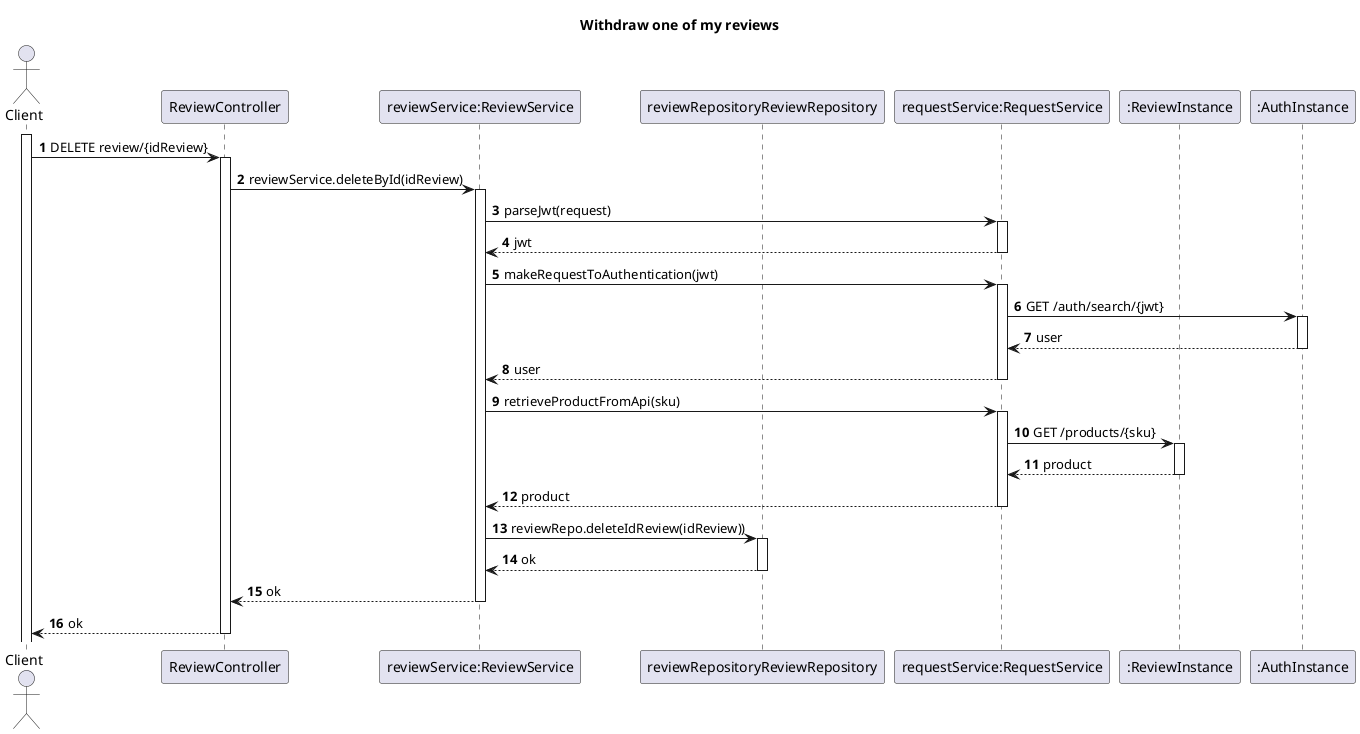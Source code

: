 @startuml
'https://plantuml.com/sequence-diagram

title Withdraw one of my reviews
autoactivate on
autonumber

actor "Client" as User
participant "ReviewController" as Ctrl
participant "reviewService:ReviewService" as service
participant "reviewRepositoryReviewRepository" as repo
participant "requestService:RequestService" as request
participant ":ReviewInstance" as instance
participant ":AuthInstance" as instanceAuth




activate User
User -> Ctrl : DELETE review/{idReview}
Ctrl -> service : reviewService.deleteById(idReview)

service -> request : parseJwt(request)
request --> service: jwt
service -> request: makeRequestToAuthentication(jwt)
request -> instanceAuth: GET /auth/search/{jwt}
instanceAuth --> request: user
request --> service: user

service -> request:retrieveProductFromApi(sku)
request -> instance: GET /products/{sku}
instance --> request: product
request --> service: product
service -> repo: reviewRepo.deleteIdReview(idReview))

repo --> service: ok
service --> Ctrl: ok
Ctrl --> User: ok



@enduml
